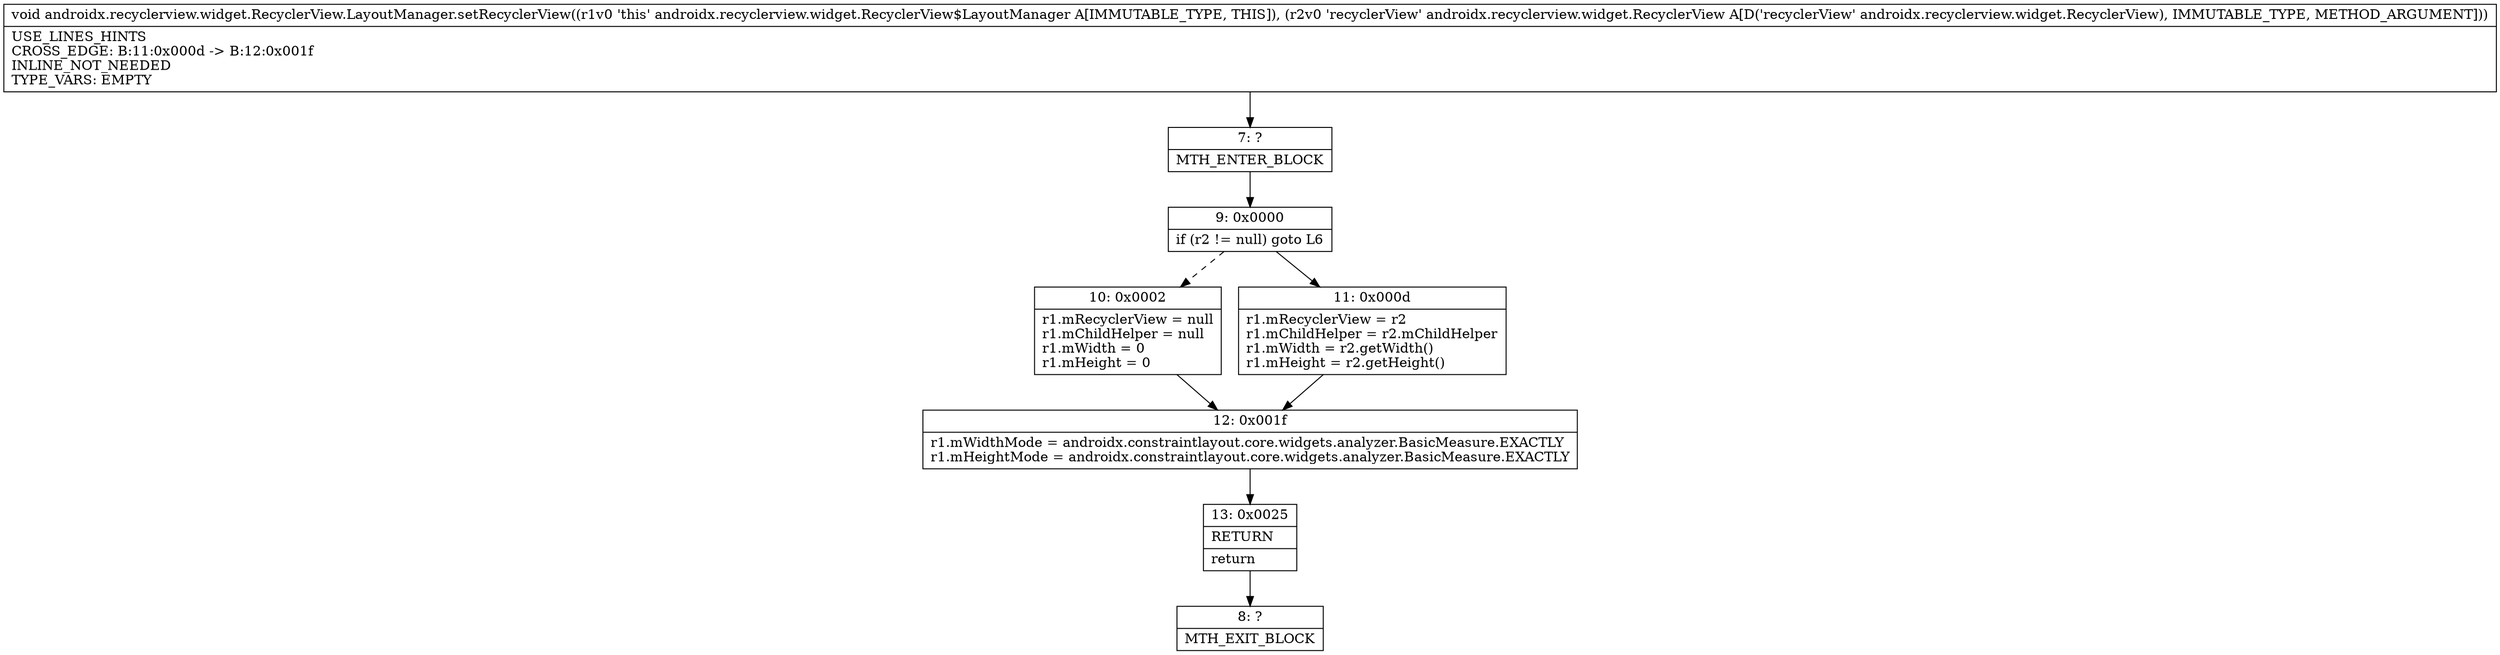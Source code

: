 digraph "CFG forandroidx.recyclerview.widget.RecyclerView.LayoutManager.setRecyclerView(Landroidx\/recyclerview\/widget\/RecyclerView;)V" {
Node_7 [shape=record,label="{7\:\ ?|MTH_ENTER_BLOCK\l}"];
Node_9 [shape=record,label="{9\:\ 0x0000|if (r2 != null) goto L6\l}"];
Node_10 [shape=record,label="{10\:\ 0x0002|r1.mRecyclerView = null\lr1.mChildHelper = null\lr1.mWidth = 0\lr1.mHeight = 0\l}"];
Node_12 [shape=record,label="{12\:\ 0x001f|r1.mWidthMode = androidx.constraintlayout.core.widgets.analyzer.BasicMeasure.EXACTLY\lr1.mHeightMode = androidx.constraintlayout.core.widgets.analyzer.BasicMeasure.EXACTLY\l}"];
Node_13 [shape=record,label="{13\:\ 0x0025|RETURN\l|return\l}"];
Node_8 [shape=record,label="{8\:\ ?|MTH_EXIT_BLOCK\l}"];
Node_11 [shape=record,label="{11\:\ 0x000d|r1.mRecyclerView = r2\lr1.mChildHelper = r2.mChildHelper\lr1.mWidth = r2.getWidth()\lr1.mHeight = r2.getHeight()\l}"];
MethodNode[shape=record,label="{void androidx.recyclerview.widget.RecyclerView.LayoutManager.setRecyclerView((r1v0 'this' androidx.recyclerview.widget.RecyclerView$LayoutManager A[IMMUTABLE_TYPE, THIS]), (r2v0 'recyclerView' androidx.recyclerview.widget.RecyclerView A[D('recyclerView' androidx.recyclerview.widget.RecyclerView), IMMUTABLE_TYPE, METHOD_ARGUMENT]))  | USE_LINES_HINTS\lCROSS_EDGE: B:11:0x000d \-\> B:12:0x001f\lINLINE_NOT_NEEDED\lTYPE_VARS: EMPTY\l}"];
MethodNode -> Node_7;Node_7 -> Node_9;
Node_9 -> Node_10[style=dashed];
Node_9 -> Node_11;
Node_10 -> Node_12;
Node_12 -> Node_13;
Node_13 -> Node_8;
Node_11 -> Node_12;
}

